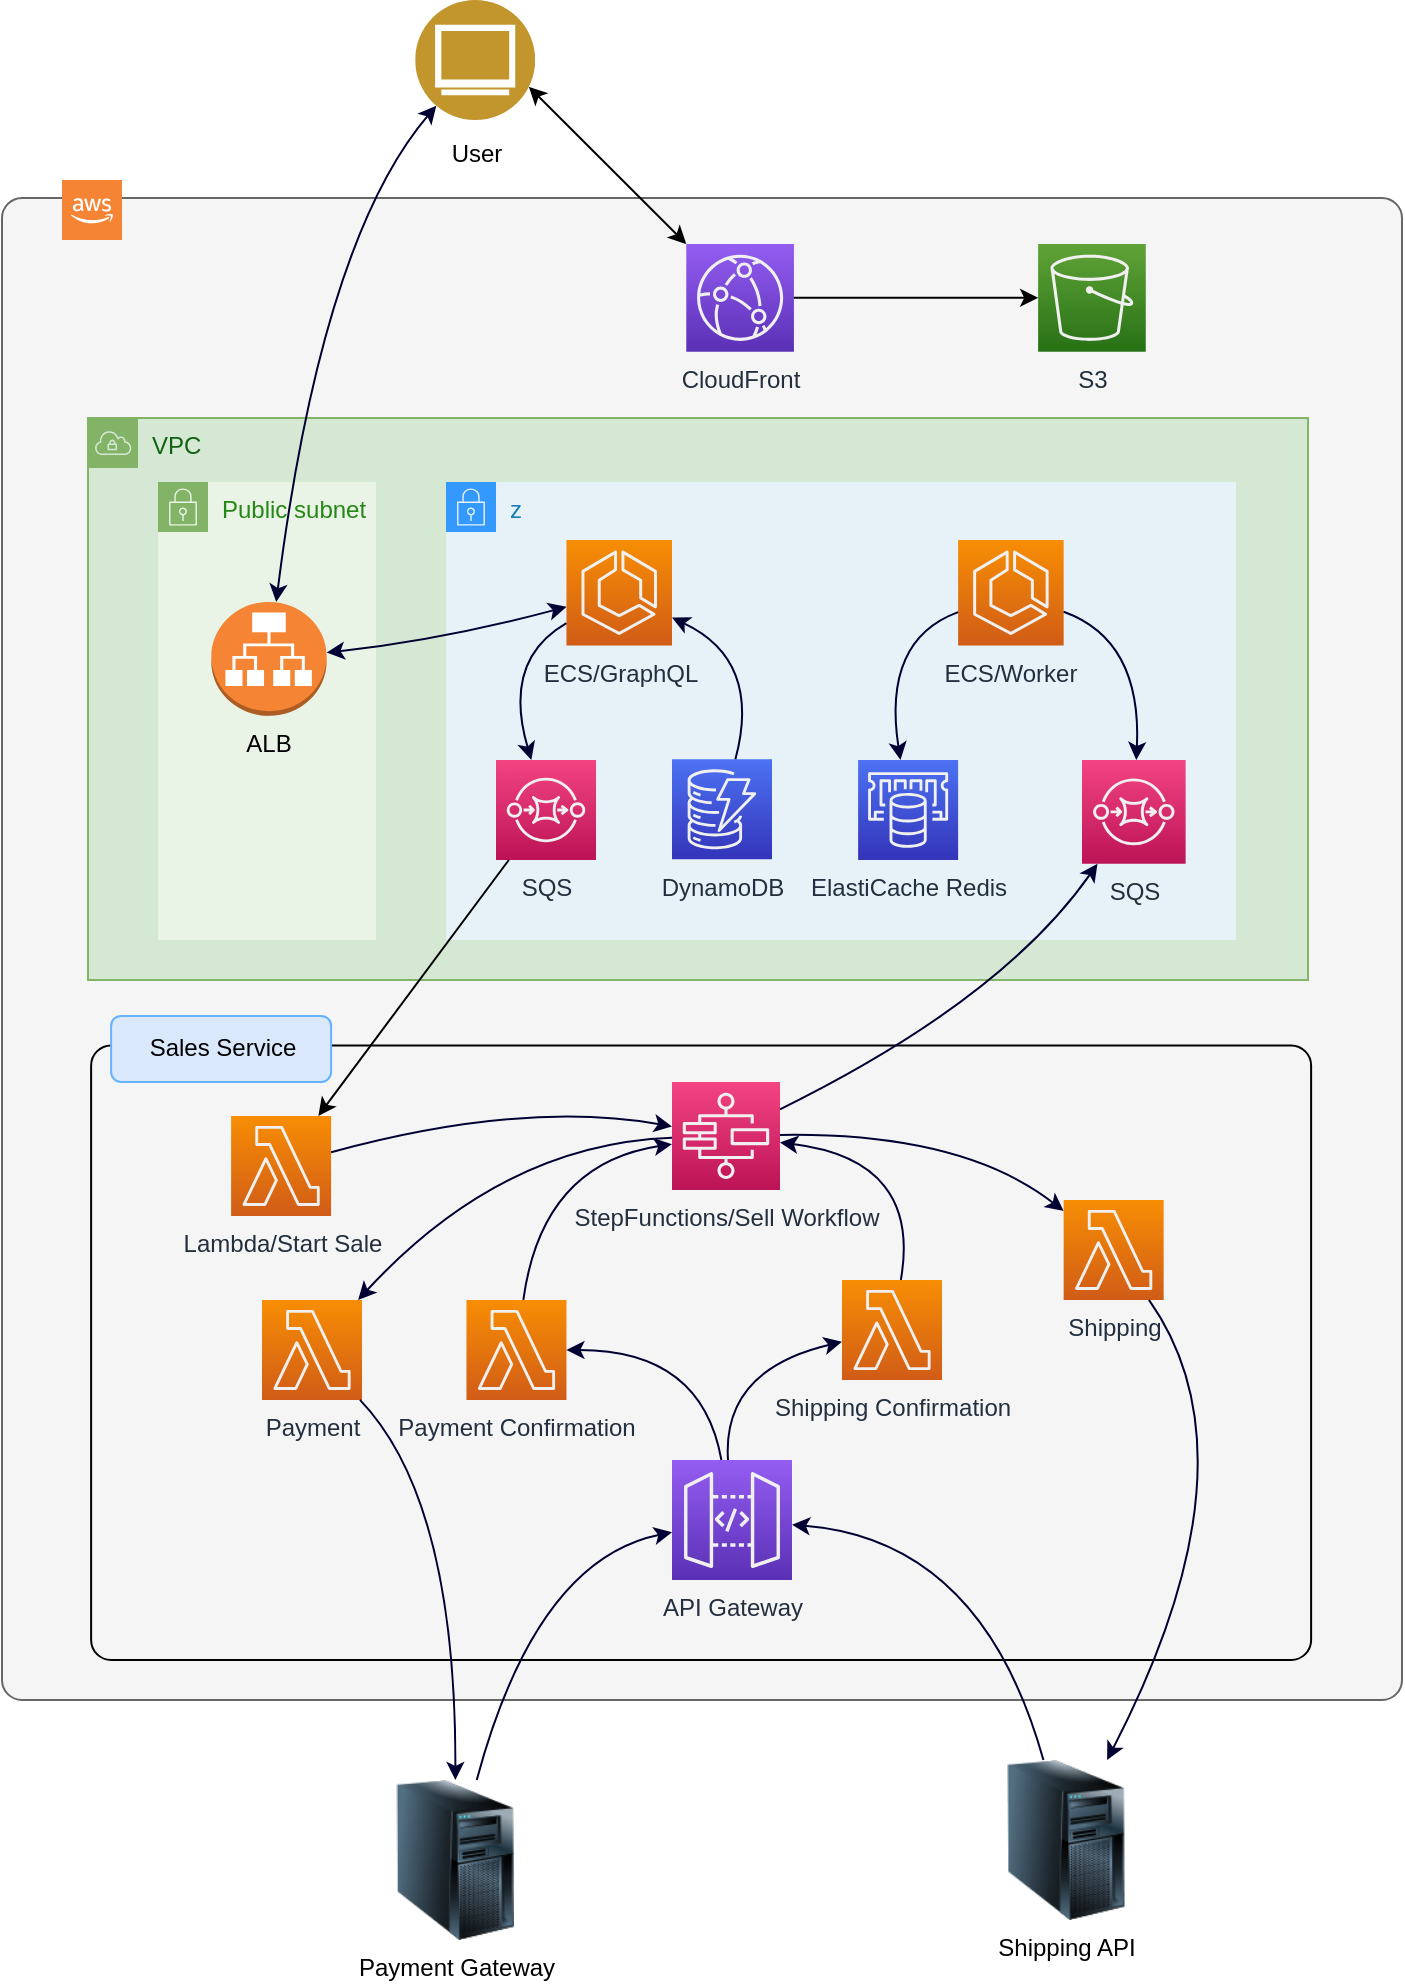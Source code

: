 <mxfile version="13.0.9">
    <diagram id="4GJiwuz0uoHx9LaoSXBM" name="Page-1">
        <mxGraphModel dx="816" dy="662" grid="1" gridSize="10" guides="1" tooltips="1" connect="0" arrows="1" fold="1" page="1" pageScale="1" pageWidth="850" pageHeight="1100" background="#ffffff" math="0" shadow="0">
            <root>
                <mxCell id="0"/>
                <mxCell id="1" parent="0"/>
                <mxCell id="2" value="" style="shape=mxgraph.mockup.containers.marginRect;rectMarginTop=10;strokeColor=#666666;strokeWidth=1;dashed=0;rounded=1;arcSize=5;recursiveResize=0;fillColor=#f5f5f5;fontColor=#333333;" parent="1" vertex="1">
                    <mxGeometry x="40" y="109" width="700" height="761" as="geometry"/>
                </mxCell>
                <mxCell id="3" value="&lt;span style=&quot;background-color: rgb(255 , 255 , 255)&quot;&gt;&lt;font color=&quot;#000000&quot;&gt;User&lt;/font&gt;&lt;/span&gt;" style="aspect=fixed;perimeter=ellipsePerimeter;html=1;align=center;shadow=0;dashed=0;fontColor=#4277BB;labelBackgroundColor=none;fontSize=12;spacingTop=3;image;image=img/lib/ibm/users/browser.svg;strokeColor=#F0F0F0;" parent="1" vertex="1">
                    <mxGeometry x="246.59" y="20" width="60" height="60" as="geometry"/>
                </mxCell>
                <mxCell id="4" value="" style="shape=mxgraph.mockup.containers.marginRect;rectMarginTop=10;strokeColor=#000000;strokeWidth=1;dashed=0;rounded=1;arcSize=5;recursiveResize=0;fillColor=#f5f5f5;fontColor=#333333;" parent="1" vertex="1">
                    <mxGeometry x="84.56" y="532.74" width="610" height="317.26" as="geometry"/>
                </mxCell>
                <mxCell id="5" value="&lt;font color=&quot;#000000&quot;&gt;Sales Service&lt;/font&gt;" style="rounded=1;align=center;fillColor=#dae8fc;strokeColor=#66B2FF;html=1;fontSize=12" parent="1" vertex="1">
                    <mxGeometry x="94.56" y="527.94" width="110" height="33" as="geometry"/>
                </mxCell>
                <mxCell id="6" value="Lambda/Start Sale" style="outlineConnect=0;fontColor=#232F3E;gradientColor=#F78E04;gradientDirection=north;fillColor=#D05C17;strokeColor=#F0F0F0;dashed=0;verticalLabelPosition=bottom;verticalAlign=top;align=center;html=1;fontSize=12;fontStyle=0;aspect=fixed;shape=mxgraph.aws4.resourceIcon;resIcon=mxgraph.aws4.lambda;" parent="1" vertex="1">
                    <mxGeometry x="154.56" y="577.94" width="50" height="50" as="geometry"/>
                </mxCell>
                <mxCell id="7" value="StepFunctions/Sell Workflow" style="outlineConnect=0;fontColor=#232F3E;gradientColor=#F34482;gradientDirection=north;fillColor=#BC1356;strokeColor=#F0F0F0;dashed=0;verticalLabelPosition=bottom;verticalAlign=top;align=center;html=1;fontSize=12;fontStyle=0;aspect=fixed;shape=mxgraph.aws4.resourceIcon;resIcon=mxgraph.aws4.step_functions;" parent="1" vertex="1">
                    <mxGeometry x="375" y="560.94" width="54" height="54" as="geometry"/>
                </mxCell>
                <mxCell id="9" value="CloudFront" style="outlineConnect=0;fontColor=#232F3E;gradientColor=#945DF2;gradientDirection=north;fillColor=#5A30B5;strokeColor=#F0F0F0;dashed=0;verticalLabelPosition=bottom;verticalAlign=top;align=center;html=1;fontSize=12;fontStyle=0;aspect=fixed;shape=mxgraph.aws4.resourceIcon;resIcon=mxgraph.aws4.cloudfront;" parent="1" vertex="1">
                    <mxGeometry x="382.14" y="142" width="53.83" height="53.83" as="geometry"/>
                </mxCell>
                <mxCell id="10" value="S3" style="outlineConnect=0;fontColor=#232F3E;gradientColor=#60A337;gradientDirection=north;fillColor=#277116;strokeColor=#F0F0F0;dashed=0;verticalLabelPosition=bottom;verticalAlign=top;align=center;html=1;fontSize=12;fontStyle=0;aspect=fixed;shape=mxgraph.aws4.resourceIcon;resIcon=mxgraph.aws4.s3;" parent="1" vertex="1">
                    <mxGeometry x="558.06" y="142" width="53.83" height="53.83" as="geometry"/>
                </mxCell>
                <mxCell id="11" value="" style="edgeStyle=orthogonalEdgeStyle;rounded=0;orthogonalLoop=1;jettySize=auto;html=1;strokeColor=#000000;" parent="1" source="9" target="10" edge="1">
                    <mxGeometry relative="1" as="geometry"/>
                </mxCell>
                <mxCell id="12" value="VPC" style="points=[[0,0],[0.25,0],[0.5,0],[0.75,0],[1,0],[1,0.25],[1,0.5],[1,0.75],[1,1],[0.75,1],[0.5,1],[0.25,1],[0,1],[0,0.75],[0,0.5],[0,0.25]];outlineConnect=0;html=1;whiteSpace=wrap;fontSize=12;fontStyle=0;shape=mxgraph.aws4.group;grIcon=mxgraph.aws4.group_vpc;strokeColor=#82b366;fillColor=#d5e8d4;verticalAlign=top;align=left;spacingLeft=30;dashed=0;fontColor=#136113;" parent="1" vertex="1">
                    <mxGeometry x="83" y="229" width="610" height="281" as="geometry"/>
                </mxCell>
                <mxCell id="13" value="Public subnet" style="points=[[0,0],[0.25,0],[0.5,0],[0.75,0],[1,0],[1,0.25],[1,0.5],[1,0.75],[1,1],[0.75,1],[0.5,1],[0.25,1],[0,1],[0,0.75],[0,0.5],[0,0.25]];outlineConnect=0;gradientColor=none;html=1;whiteSpace=wrap;fontSize=12;fontStyle=0;shape=mxgraph.aws4.group;grIcon=mxgraph.aws4.group_security_group;grStroke=0;strokeColor=#82B366;fillColor=#E9F3E6;verticalAlign=top;align=left;spacingLeft=30;fontColor=#248814;dashed=0;" parent="1" vertex="1">
                    <mxGeometry x="118" y="261" width="109" height="229" as="geometry"/>
                </mxCell>
                <mxCell id="14" value="&lt;font color=&quot;#000000&quot;&gt;ALB&lt;/font&gt;" style="outlineConnect=0;dashed=0;verticalLabelPosition=bottom;verticalAlign=top;align=center;html=1;shape=mxgraph.aws3.application_load_balancer;fillColor=#F58534;gradientColor=none;strokeColor=#000000;" parent="1" vertex="1">
                    <mxGeometry x="144.67" y="321" width="57.65" height="56.9" as="geometry"/>
                </mxCell>
                <mxCell id="15" value="z" style="points=[[0,0],[0.25,0],[0.5,0],[0.75,0],[1,0],[1,0.25],[1,0.5],[1,0.75],[1,1],[0.75,1],[0.5,1],[0.25,1],[0,1],[0,0.75],[0,0.5],[0,0.25]];outlineConnect=0;gradientColor=none;html=1;whiteSpace=wrap;fontSize=12;fontStyle=0;shape=mxgraph.aws4.group;grIcon=mxgraph.aws4.group_security_group;grStroke=0;strokeColor=#3399FF;fillColor=#E6F2F8;verticalAlign=top;align=left;spacingLeft=30;fontColor=#147EBA;dashed=0;" parent="1" vertex="1">
                    <mxGeometry x="262" y="261" width="395" height="229" as="geometry"/>
                </mxCell>
                <mxCell id="16" value="ECS/GraphQL" style="outlineConnect=0;fontColor=#232F3E;gradientColor=#F78E04;gradientDirection=north;fillColor=#D05C17;strokeColor=#F0F0F0;dashed=0;verticalLabelPosition=bottom;verticalAlign=top;align=center;html=1;fontSize=12;fontStyle=0;aspect=fixed;shape=mxgraph.aws4.resourceIcon;resIcon=mxgraph.aws4.ecs;" parent="1" vertex="1">
                    <mxGeometry x="322.23" y="290" width="52.77" height="52.77" as="geometry"/>
                </mxCell>
                <mxCell id="17" value="SQS" style="outlineConnect=0;fontColor=#232F3E;gradientColor=#F34482;gradientDirection=north;fillColor=#BC1356;strokeColor=#F0F0F0;dashed=0;verticalLabelPosition=bottom;verticalAlign=top;align=center;html=1;fontSize=12;fontStyle=0;aspect=fixed;shape=mxgraph.aws4.resourceIcon;resIcon=mxgraph.aws4.sqs;" parent="1" vertex="1">
                    <mxGeometry x="287" y="400.0" width="50" height="50" as="geometry"/>
                </mxCell>
                <mxCell id="19" value="SQS" style="outlineConnect=0;fontColor=#232F3E;gradientColor=#F34482;gradientDirection=north;fillColor=#BC1356;strokeColor=#F0F0F0;dashed=0;verticalLabelPosition=bottom;verticalAlign=top;align=center;html=1;fontSize=12;fontStyle=0;aspect=fixed;shape=mxgraph.aws4.resourceIcon;resIcon=mxgraph.aws4.sqs;" parent="1" vertex="1">
                    <mxGeometry x="580" y="400" width="51.82" height="51.82" as="geometry"/>
                </mxCell>
                <mxCell id="20" value="" style="endArrow=classic;html=1;strokeColor=#000000;" parent="1" source="17" target="6" edge="1">
                    <mxGeometry width="50" height="50" relative="1" as="geometry">
                        <mxPoint x="693.06" y="611.44" as="sourcePoint"/>
                        <mxPoint x="743.06" y="561.44" as="targetPoint"/>
                    </mxGeometry>
                </mxCell>
                <mxCell id="21" value="DynamoDB" style="outlineConnect=0;fontColor=#232F3E;gradientColor=#4D72F3;gradientDirection=north;fillColor=#3334B9;strokeColor=#F0F0F0;dashed=0;verticalLabelPosition=bottom;verticalAlign=top;align=center;html=1;fontSize=12;fontStyle=0;aspect=fixed;shape=mxgraph.aws4.resourceIcon;resIcon=mxgraph.aws4.dynamodb;" parent="1" vertex="1">
                    <mxGeometry x="375.0" y="399.67" width="50" height="50" as="geometry"/>
                </mxCell>
                <mxCell id="22" value="" style="endArrow=classic;startArrow=classic;html=1;entryX=1;entryY=0.75;entryDx=0;entryDy=0;strokeColor=#000000;" parent="1" source="9" target="3" edge="1">
                    <mxGeometry width="50" height="50" relative="1" as="geometry">
                        <mxPoint x="40" y="89" as="sourcePoint"/>
                        <mxPoint x="90" y="39" as="targetPoint"/>
                    </mxGeometry>
                </mxCell>
                <mxCell id="26" value="ElastiCache Redis" style="outlineConnect=0;fontColor=#232F3E;gradientColor=#4D72F3;gradientDirection=north;fillColor=#3334B9;strokeColor=#F0F0F0;dashed=0;verticalLabelPosition=bottom;verticalAlign=top;align=center;html=1;fontSize=12;fontStyle=0;aspect=fixed;shape=mxgraph.aws4.resourceIcon;resIcon=mxgraph.aws4.elasticache;" parent="1" vertex="1">
                    <mxGeometry x="468.06" y="400" width="50" height="50" as="geometry"/>
                </mxCell>
                <mxCell id="28" value="Payment" style="outlineConnect=0;fontColor=#232F3E;gradientColor=#F78E04;gradientDirection=north;fillColor=#D05C17;strokeColor=#F0F0F0;dashed=0;verticalLabelPosition=bottom;verticalAlign=top;align=center;html=1;fontSize=12;fontStyle=0;aspect=fixed;shape=mxgraph.aws4.resourceIcon;resIcon=mxgraph.aws4.lambda;" parent="1" vertex="1">
                    <mxGeometry x="170.0" y="669.94" width="50" height="50" as="geometry"/>
                </mxCell>
                <mxCell id="29" value="Shipping Confirmation" style="outlineConnect=0;fontColor=#232F3E;gradientColor=#F78E04;gradientDirection=north;fillColor=#D05C17;strokeColor=#F0F0F0;dashed=0;verticalLabelPosition=bottom;verticalAlign=top;align=center;html=1;fontSize=12;fontStyle=0;aspect=fixed;shape=mxgraph.aws4.resourceIcon;resIcon=mxgraph.aws4.lambda;" parent="1" vertex="1">
                    <mxGeometry x="460.0" y="660" width="50" height="50" as="geometry"/>
                </mxCell>
                <mxCell id="34" value="API Gateway" style="outlineConnect=0;fontColor=#232F3E;gradientColor=#945DF2;gradientDirection=north;fillColor=#5A30B5;strokeColor=#F0F0F0;dashed=0;verticalLabelPosition=bottom;verticalAlign=top;align=center;html=1;fontSize=12;fontStyle=0;aspect=fixed;shape=mxgraph.aws4.resourceIcon;resIcon=mxgraph.aws4.api_gateway;" parent="1" vertex="1">
                    <mxGeometry x="375.0" y="750" width="60" height="60" as="geometry"/>
                </mxCell>
                <mxCell id="35" value="Payment Confirmation" style="outlineConnect=0;fontColor=#232F3E;gradientColor=#F78E04;gradientDirection=north;fillColor=#D05C17;strokeColor=#F0F0F0;dashed=0;verticalLabelPosition=bottom;verticalAlign=top;align=center;html=1;fontSize=12;fontStyle=0;aspect=fixed;shape=mxgraph.aws4.resourceIcon;resIcon=mxgraph.aws4.lambda;" parent="1" vertex="1">
                    <mxGeometry x="272.23" y="669.94" width="50" height="50" as="geometry"/>
                </mxCell>
                <mxCell id="36" value="&lt;font color=&quot;#000000&quot;&gt;Payment Gateway&lt;/font&gt;" style="image;html=1;labelBackgroundColor=#ffffff;image=img/lib/clip_art/computers/Server_Tower_128x128.png;strokeColor=#000000;" parent="1" vertex="1">
                    <mxGeometry x="226.59" y="910" width="80" height="80" as="geometry"/>
                </mxCell>
                <mxCell id="39" value="&lt;font color=&quot;#000000&quot;&gt;Shipping API&lt;/font&gt;" style="image;html=1;labelBackgroundColor=#ffffff;image=img/lib/clip_art/computers/Server_Tower_128x128.png;strokeColor=#000000;" parent="1" vertex="1">
                    <mxGeometry x="531.89" y="900" width="80" height="80" as="geometry"/>
                </mxCell>
                <mxCell id="50" value="Shipping" style="outlineConnect=0;fontColor=#232F3E;gradientColor=#F78E04;gradientDirection=north;fillColor=#D05C17;strokeColor=#F0F0F0;dashed=0;verticalLabelPosition=bottom;verticalAlign=top;align=center;html=1;fontSize=12;fontStyle=0;aspect=fixed;shape=mxgraph.aws4.resourceIcon;resIcon=mxgraph.aws4.lambda;" parent="1" vertex="1">
                    <mxGeometry x="570.83" y="619.94" width="50" height="50" as="geometry"/>
                </mxCell>
                <mxCell id="53" value="ECS/Worker" style="outlineConnect=0;fontColor=#232F3E;gradientColor=#F78E04;gradientDirection=north;fillColor=#D05C17;strokeColor=#F0F0F0;dashed=0;verticalLabelPosition=bottom;verticalAlign=top;align=center;html=1;fontSize=12;fontStyle=0;aspect=fixed;shape=mxgraph.aws4.resourceIcon;resIcon=mxgraph.aws4.ecs;" parent="1" vertex="1">
                    <mxGeometry x="518.06" y="290" width="52.77" height="52.77" as="geometry"/>
                </mxCell>
                <mxCell id="57" value="" style="curved=1;endArrow=classic;html=1;strokeColor=#000033;" edge="1" parent="1" source="21" target="16">
                    <mxGeometry width="50" height="50" relative="1" as="geometry">
                        <mxPoint x="740" y="490" as="sourcePoint"/>
                        <mxPoint x="810" y="330" as="targetPoint"/>
                        <Array as="points">
                            <mxPoint x="420" y="350"/>
                        </Array>
                    </mxGeometry>
                </mxCell>
                <mxCell id="58" value="" style="curved=1;endArrow=classic;html=1;strokeColor=#000033;" edge="1" parent="1" source="16" target="17">
                    <mxGeometry width="50" height="50" relative="1" as="geometry">
                        <mxPoint x="490" y="650" as="sourcePoint"/>
                        <mxPoint x="540" y="600" as="targetPoint"/>
                        <Array as="points">
                            <mxPoint x="290" y="350"/>
                        </Array>
                    </mxGeometry>
                </mxCell>
                <mxCell id="59" value="" style="curved=1;endArrow=classic;html=1;strokeColor=#000033;" edge="1" parent="1" source="53" target="19">
                    <mxGeometry width="50" height="50" relative="1" as="geometry">
                        <mxPoint x="423.313" y="420" as="sourcePoint"/>
                        <mxPoint x="399.77" y="347.961" as="targetPoint"/>
                        <Array as="points">
                            <mxPoint x="610" y="340"/>
                        </Array>
                    </mxGeometry>
                </mxCell>
                <mxCell id="60" value="" style="curved=1;endArrow=classic;html=1;strokeColor=#000033;" edge="1" parent="1" source="53" target="26">
                    <mxGeometry width="50" height="50" relative="1" as="geometry">
                        <mxPoint x="580.83" y="335.89" as="sourcePoint"/>
                        <mxPoint x="602.959" y="423" as="targetPoint"/>
                        <Array as="points">
                            <mxPoint x="480" y="340"/>
                        </Array>
                    </mxGeometry>
                </mxCell>
                <mxCell id="61" value="" style="curved=1;endArrow=classic;html=1;strokeColor=#000033;" edge="1" parent="1" source="7" target="50">
                    <mxGeometry width="50" height="50" relative="1" as="geometry">
                        <mxPoint x="528.06" y="336.053" as="sourcePoint"/>
                        <mxPoint x="499.219" y="410" as="targetPoint"/>
                        <Array as="points">
                            <mxPoint x="520" y="586"/>
                        </Array>
                    </mxGeometry>
                </mxCell>
                <mxCell id="62" value="" style="curved=1;endArrow=classic;html=1;strokeColor=#000033;" edge="1" parent="1" source="29" target="7">
                    <mxGeometry width="50" height="50" relative="1" as="geometry">
                        <mxPoint x="446.14" y="590.414" as="sourcePoint"/>
                        <mxPoint x="635.06" y="679.94" as="targetPoint"/>
                        <Array as="points">
                            <mxPoint x="500" y="600"/>
                        </Array>
                    </mxGeometry>
                </mxCell>
                <mxCell id="63" value="" style="curved=1;endArrow=classic;html=1;strokeColor=#000033;" edge="1" parent="1" source="35" target="7">
                    <mxGeometry width="50" height="50" relative="1" as="geometry">
                        <mxPoint x="512.16" y="670" as="sourcePoint"/>
                        <mxPoint x="390" y="602" as="targetPoint"/>
                        <Array as="points">
                            <mxPoint x="310" y="602"/>
                        </Array>
                    </mxGeometry>
                </mxCell>
                <mxCell id="64" value="" style="curved=1;endArrow=classic;html=1;strokeColor=#000033;" edge="1" parent="1" source="7" target="28">
                    <mxGeometry width="50" height="50" relative="1" as="geometry">
                        <mxPoint x="325.487" y="679.94" as="sourcePoint"/>
                        <mxPoint x="456.14" y="611.524" as="targetPoint"/>
                        <Array as="points">
                            <mxPoint x="290" y="592"/>
                        </Array>
                    </mxGeometry>
                </mxCell>
                <mxCell id="65" value="" style="curved=1;endArrow=classic;html=1;strokeColor=#000033;" edge="1" parent="1" source="6" target="7">
                    <mxGeometry width="50" height="50" relative="1" as="geometry">
                        <mxPoint x="392.14" y="598.86" as="sourcePoint"/>
                        <mxPoint x="228.072" y="679.94" as="targetPoint"/>
                        <Array as="points">
                            <mxPoint x="300" y="570"/>
                        </Array>
                    </mxGeometry>
                </mxCell>
                <mxCell id="66" value="" style="curved=1;endArrow=classic;html=1;strokeColor=#000033;" edge="1" parent="1" source="7" target="19">
                    <mxGeometry width="50" height="50" relative="1" as="geometry">
                        <mxPoint x="439" y="593.835" as="sourcePoint"/>
                        <mxPoint x="589.345" y="670" as="targetPoint"/>
                        <Array as="points">
                            <mxPoint x="540" y="520"/>
                        </Array>
                    </mxGeometry>
                </mxCell>
                <mxCell id="67" value="" style="curved=1;endArrow=classic;html=1;strokeColor=#000033;" edge="1" parent="1" source="34" target="35">
                    <mxGeometry width="50" height="50" relative="1" as="geometry">
                        <mxPoint x="310.665" y="679.94" as="sourcePoint"/>
                        <mxPoint x="385" y="602.066" as="targetPoint"/>
                        <Array as="points">
                            <mxPoint x="390" y="695"/>
                        </Array>
                    </mxGeometry>
                </mxCell>
                <mxCell id="68" value="" style="curved=1;endArrow=classic;html=1;strokeColor=#000033;" edge="1" parent="1" source="34" target="29">
                    <mxGeometry width="50" height="50" relative="1" as="geometry">
                        <mxPoint x="410" y="780" as="sourcePoint"/>
                        <mxPoint x="332.23" y="704.956" as="targetPoint"/>
                        <Array as="points">
                            <mxPoint x="400" y="705"/>
                        </Array>
                    </mxGeometry>
                </mxCell>
                <mxCell id="69" value="" style="curved=1;endArrow=classic;html=1;strokeColor=#000033;" edge="1" parent="1" source="39" target="34">
                    <mxGeometry width="50" height="50" relative="1" as="geometry">
                        <mxPoint x="413" y="760" as="sourcePoint"/>
                        <mxPoint x="488.06" y="699.852" as="targetPoint"/>
                        <Array as="points">
                            <mxPoint x="530" y="790"/>
                        </Array>
                    </mxGeometry>
                </mxCell>
                <mxCell id="70" value="" style="curved=1;endArrow=classic;html=1;strokeColor=#000033;" edge="1" parent="1" source="50" target="39">
                    <mxGeometry width="50" height="50" relative="1" as="geometry">
                        <mxPoint x="570.719" y="910" as="sourcePoint"/>
                        <mxPoint x="445" y="792.4" as="targetPoint"/>
                        <Array as="points">
                            <mxPoint x="670" y="750"/>
                        </Array>
                    </mxGeometry>
                </mxCell>
                <mxCell id="71" value="" style="curved=1;endArrow=classic;html=1;strokeColor=#000033;" edge="1" parent="1" source="36" target="34">
                    <mxGeometry width="50" height="50" relative="1" as="geometry">
                        <mxPoint x="570.719" y="910" as="sourcePoint"/>
                        <mxPoint x="445" y="792.4" as="targetPoint"/>
                        <Array as="points">
                            <mxPoint x="307" y="800"/>
                        </Array>
                    </mxGeometry>
                </mxCell>
                <mxCell id="72" value="" style="curved=1;endArrow=classic;html=1;strokeColor=#000033;" edge="1" parent="1" source="28" target="36">
                    <mxGeometry width="50" height="50" relative="1" as="geometry">
                        <mxPoint x="287.366" y="920" as="sourcePoint"/>
                        <mxPoint x="385" y="796.122" as="targetPoint"/>
                        <Array as="points">
                            <mxPoint x="267" y="770"/>
                        </Array>
                    </mxGeometry>
                </mxCell>
                <mxCell id="74" value="" style="curved=1;endArrow=classic;html=1;strokeColor=#000033;startArrow=classic;startFill=1;" edge="1" parent="1" source="16" target="14">
                    <mxGeometry width="50" height="50" relative="1" as="geometry">
                        <mxPoint x="332.23" y="341.516" as="sourcePoint"/>
                        <mxPoint x="314.667" y="410" as="targetPoint"/>
                        <Array as="points">
                            <mxPoint x="260" y="340"/>
                        </Array>
                    </mxGeometry>
                </mxCell>
                <mxCell id="75" value="" style="curved=1;endArrow=classic;html=1;strokeColor=#000033;startArrow=classic;startFill=1;" edge="1" parent="1" source="3" target="14">
                    <mxGeometry width="50" height="50" relative="1" as="geometry">
                        <mxPoint x="260" y="90" as="sourcePoint"/>
                        <mxPoint x="211.32" y="404.465" as="targetPoint"/>
                        <Array as="points">
                            <mxPoint x="200" y="140"/>
                        </Array>
                    </mxGeometry>
                </mxCell>
                <mxCell id="79" value="" style="outlineConnect=0;dashed=0;verticalLabelPosition=bottom;verticalAlign=top;align=center;html=1;shape=mxgraph.aws3.cloud_2;fillColor=#F58534;gradientColor=none;" vertex="1" parent="1">
                    <mxGeometry x="70" y="110" width="30" height="30" as="geometry"/>
                </mxCell>
            </root>
        </mxGraphModel>
    </diagram>
</mxfile>